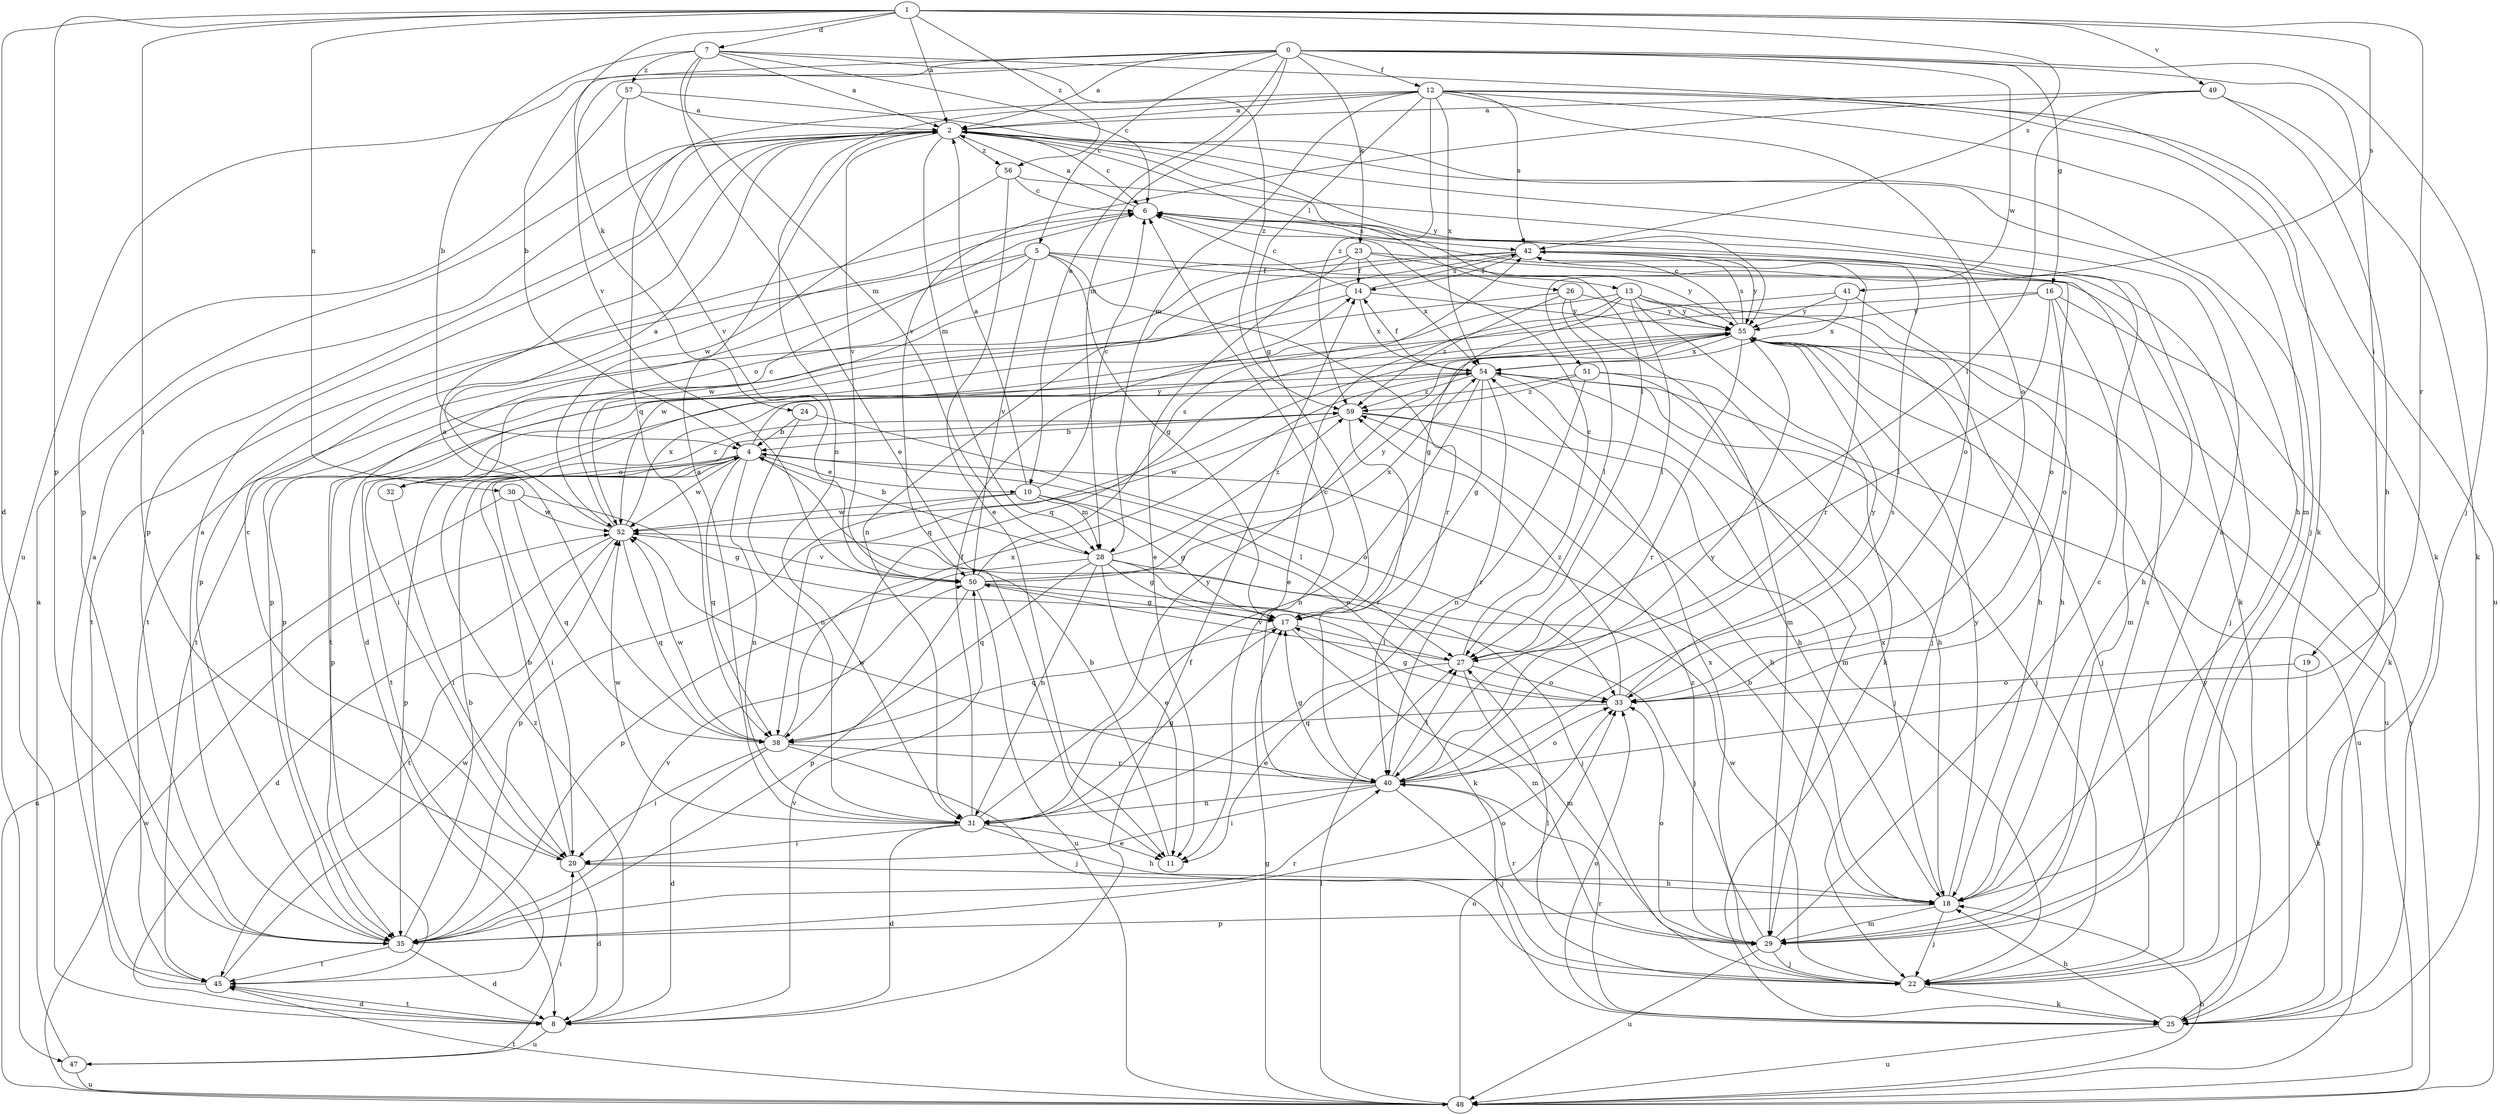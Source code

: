 strict digraph  {
0;
1;
2;
4;
5;
6;
7;
8;
10;
11;
12;
13;
14;
16;
17;
18;
19;
20;
22;
23;
24;
25;
26;
27;
28;
29;
30;
31;
32;
33;
35;
38;
40;
41;
42;
45;
47;
48;
49;
50;
51;
52;
54;
55;
56;
57;
59;
0 -> 2  [label=a];
0 -> 4  [label=b];
0 -> 5  [label=c];
0 -> 10  [label=e];
0 -> 12  [label=f];
0 -> 16  [label=g];
0 -> 19  [label=i];
0 -> 22  [label=j];
0 -> 23  [label=k];
0 -> 24  [label=k];
0 -> 28  [label=m];
0 -> 47  [label=u];
0 -> 51  [label=w];
1 -> 2  [label=a];
1 -> 7  [label=d];
1 -> 8  [label=d];
1 -> 20  [label=i];
1 -> 30  [label=n];
1 -> 35  [label=p];
1 -> 40  [label=r];
1 -> 41  [label=s];
1 -> 42  [label=s];
1 -> 49  [label=v];
1 -> 50  [label=v];
1 -> 56  [label=z];
2 -> 6  [label=c];
2 -> 18  [label=h];
2 -> 26  [label=l];
2 -> 27  [label=l];
2 -> 28  [label=m];
2 -> 35  [label=p];
2 -> 50  [label=v];
2 -> 55  [label=y];
2 -> 56  [label=z];
4 -> 10  [label=e];
4 -> 20  [label=i];
4 -> 27  [label=l];
4 -> 31  [label=n];
4 -> 32  [label=o];
4 -> 35  [label=p];
4 -> 38  [label=q];
4 -> 52  [label=w];
4 -> 55  [label=y];
5 -> 8  [label=d];
5 -> 13  [label=f];
5 -> 17  [label=g];
5 -> 18  [label=h];
5 -> 32  [label=o];
5 -> 40  [label=r];
5 -> 45  [label=t];
5 -> 50  [label=v];
6 -> 2  [label=a];
6 -> 33  [label=o];
6 -> 35  [label=p];
6 -> 42  [label=s];
7 -> 2  [label=a];
7 -> 4  [label=b];
7 -> 6  [label=c];
7 -> 11  [label=e];
7 -> 25  [label=k];
7 -> 28  [label=m];
7 -> 57  [label=z];
7 -> 59  [label=z];
8 -> 14  [label=f];
8 -> 45  [label=t];
8 -> 47  [label=u];
8 -> 50  [label=v];
8 -> 59  [label=z];
10 -> 2  [label=a];
10 -> 6  [label=c];
10 -> 17  [label=g];
10 -> 28  [label=m];
10 -> 33  [label=o];
10 -> 35  [label=p];
10 -> 52  [label=w];
11 -> 4  [label=b];
12 -> 2  [label=a];
12 -> 17  [label=g];
12 -> 25  [label=k];
12 -> 28  [label=m];
12 -> 29  [label=m];
12 -> 31  [label=n];
12 -> 33  [label=o];
12 -> 38  [label=q];
12 -> 42  [label=s];
12 -> 48  [label=u];
12 -> 54  [label=x];
12 -> 59  [label=z];
13 -> 11  [label=e];
13 -> 17  [label=g];
13 -> 18  [label=h];
13 -> 22  [label=j];
13 -> 25  [label=k];
13 -> 27  [label=l];
13 -> 35  [label=p];
13 -> 55  [label=y];
14 -> 6  [label=c];
14 -> 42  [label=s];
14 -> 45  [label=t];
14 -> 54  [label=x];
14 -> 55  [label=y];
16 -> 25  [label=k];
16 -> 27  [label=l];
16 -> 29  [label=m];
16 -> 33  [label=o];
16 -> 52  [label=w];
16 -> 55  [label=y];
17 -> 27  [label=l];
17 -> 29  [label=m];
17 -> 38  [label=q];
18 -> 4  [label=b];
18 -> 22  [label=j];
18 -> 29  [label=m];
18 -> 35  [label=p];
18 -> 54  [label=x];
18 -> 55  [label=y];
19 -> 25  [label=k];
19 -> 33  [label=o];
20 -> 4  [label=b];
20 -> 6  [label=c];
20 -> 8  [label=d];
20 -> 18  [label=h];
22 -> 25  [label=k];
22 -> 27  [label=l];
22 -> 52  [label=w];
23 -> 11  [label=e];
23 -> 14  [label=f];
23 -> 33  [label=o];
23 -> 52  [label=w];
23 -> 54  [label=x];
23 -> 55  [label=y];
24 -> 4  [label=b];
24 -> 31  [label=n];
24 -> 33  [label=o];
25 -> 18  [label=h];
25 -> 33  [label=o];
25 -> 40  [label=r];
25 -> 48  [label=u];
25 -> 55  [label=y];
26 -> 27  [label=l];
26 -> 29  [label=m];
26 -> 45  [label=t];
26 -> 55  [label=y];
26 -> 59  [label=z];
27 -> 6  [label=c];
27 -> 11  [label=e];
27 -> 29  [label=m];
27 -> 33  [label=o];
27 -> 50  [label=v];
28 -> 4  [label=b];
28 -> 11  [label=e];
28 -> 17  [label=g];
28 -> 22  [label=j];
28 -> 25  [label=k];
28 -> 31  [label=n];
28 -> 35  [label=p];
28 -> 38  [label=q];
28 -> 59  [label=z];
29 -> 2  [label=a];
29 -> 6  [label=c];
29 -> 22  [label=j];
29 -> 33  [label=o];
29 -> 40  [label=r];
29 -> 42  [label=s];
29 -> 48  [label=u];
29 -> 54  [label=x];
29 -> 59  [label=z];
30 -> 17  [label=g];
30 -> 38  [label=q];
30 -> 48  [label=u];
30 -> 52  [label=w];
31 -> 2  [label=a];
31 -> 8  [label=d];
31 -> 11  [label=e];
31 -> 14  [label=f];
31 -> 17  [label=g];
31 -> 18  [label=h];
31 -> 20  [label=i];
31 -> 52  [label=w];
31 -> 55  [label=y];
32 -> 20  [label=i];
32 -> 59  [label=z];
33 -> 17  [label=g];
33 -> 38  [label=q];
33 -> 55  [label=y];
33 -> 59  [label=z];
35 -> 2  [label=a];
35 -> 4  [label=b];
35 -> 8  [label=d];
35 -> 33  [label=o];
35 -> 40  [label=r];
35 -> 45  [label=t];
35 -> 50  [label=v];
38 -> 2  [label=a];
38 -> 8  [label=d];
38 -> 20  [label=i];
38 -> 22  [label=j];
38 -> 40  [label=r];
38 -> 52  [label=w];
38 -> 54  [label=x];
40 -> 6  [label=c];
40 -> 17  [label=g];
40 -> 20  [label=i];
40 -> 22  [label=j];
40 -> 27  [label=l];
40 -> 31  [label=n];
40 -> 33  [label=o];
40 -> 42  [label=s];
40 -> 52  [label=w];
40 -> 55  [label=y];
41 -> 18  [label=h];
41 -> 38  [label=q];
41 -> 54  [label=x];
41 -> 55  [label=y];
42 -> 14  [label=f];
42 -> 22  [label=j];
42 -> 31  [label=n];
42 -> 35  [label=p];
42 -> 40  [label=r];
42 -> 45  [label=t];
42 -> 55  [label=y];
45 -> 2  [label=a];
45 -> 8  [label=d];
45 -> 52  [label=w];
47 -> 2  [label=a];
47 -> 20  [label=i];
47 -> 48  [label=u];
48 -> 17  [label=g];
48 -> 18  [label=h];
48 -> 27  [label=l];
48 -> 33  [label=o];
48 -> 45  [label=t];
48 -> 52  [label=w];
48 -> 55  [label=y];
49 -> 2  [label=a];
49 -> 18  [label=h];
49 -> 25  [label=k];
49 -> 27  [label=l];
49 -> 50  [label=v];
50 -> 17  [label=g];
50 -> 22  [label=j];
50 -> 35  [label=p];
50 -> 42  [label=s];
50 -> 48  [label=u];
50 -> 54  [label=x];
50 -> 55  [label=y];
51 -> 18  [label=h];
51 -> 29  [label=m];
51 -> 31  [label=n];
51 -> 35  [label=p];
51 -> 59  [label=z];
52 -> 2  [label=a];
52 -> 6  [label=c];
52 -> 8  [label=d];
52 -> 38  [label=q];
52 -> 45  [label=t];
52 -> 50  [label=v];
52 -> 54  [label=x];
54 -> 14  [label=f];
54 -> 17  [label=g];
54 -> 18  [label=h];
54 -> 22  [label=j];
54 -> 31  [label=n];
54 -> 40  [label=r];
54 -> 45  [label=t];
54 -> 48  [label=u];
54 -> 59  [label=z];
55 -> 6  [label=c];
55 -> 20  [label=i];
55 -> 22  [label=j];
55 -> 38  [label=q];
55 -> 40  [label=r];
55 -> 42  [label=s];
55 -> 48  [label=u];
55 -> 54  [label=x];
56 -> 6  [label=c];
56 -> 11  [label=e];
56 -> 25  [label=k];
56 -> 52  [label=w];
57 -> 2  [label=a];
57 -> 22  [label=j];
57 -> 35  [label=p];
57 -> 50  [label=v];
59 -> 4  [label=b];
59 -> 18  [label=h];
59 -> 22  [label=j];
59 -> 40  [label=r];
59 -> 52  [label=w];
}
